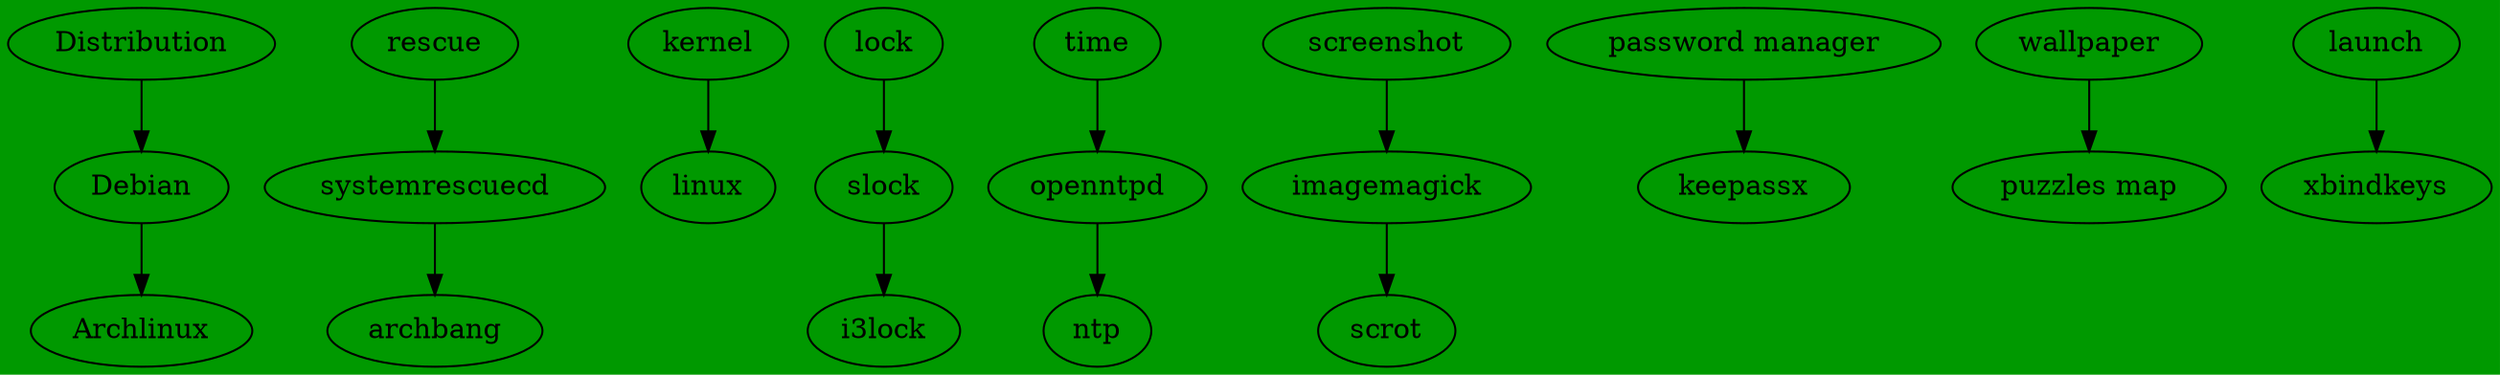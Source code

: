 //dot -Tpng timeline.dot -o line.png
digraph G {
  bgcolor ="#009900";

  Distribution -> Debian -> Archlinux;
  rescue ->systemrescuecd->archbang;
kernel ->linux;
  lock -> slock->i3lock;
  time -> openntpd->ntp;
screenshot->imagemagick->scrot ;
"password manager"->keepassx;
wallpaper ->"puzzles map";
"launch"->"xbindkeys";
}
